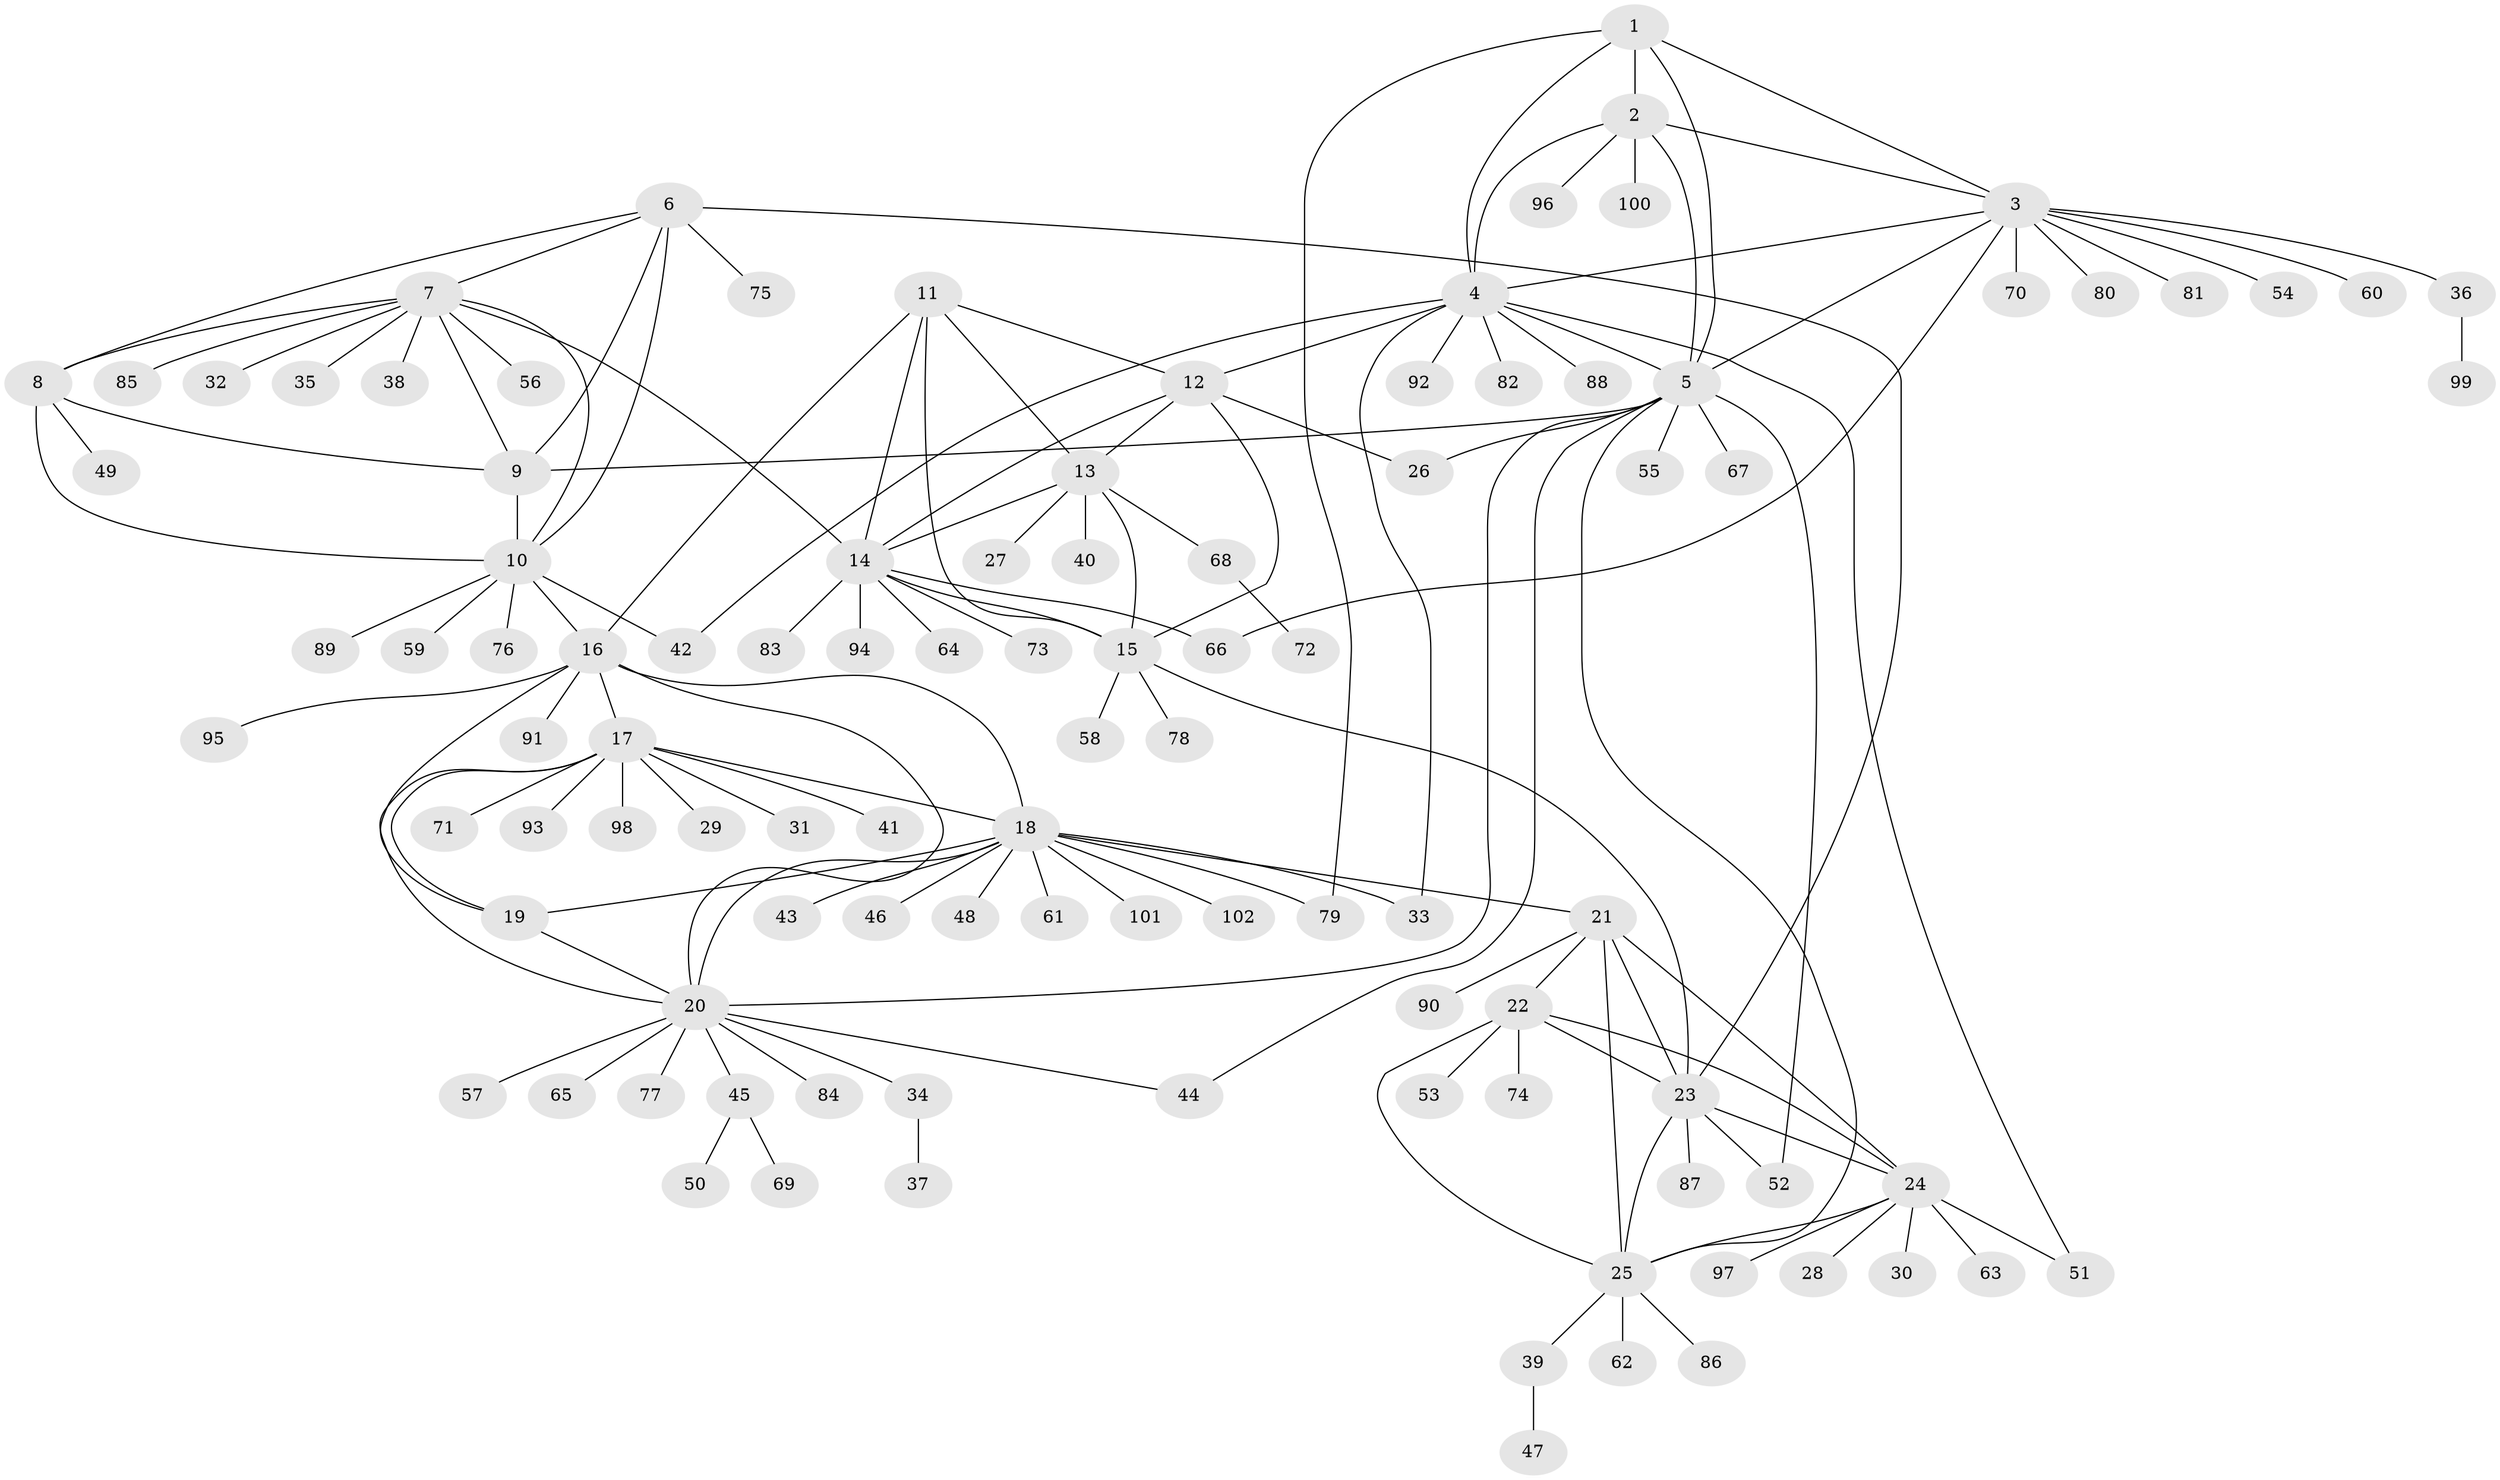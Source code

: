 // Generated by graph-tools (version 1.1) at 2025/16/03/09/25 04:16:08]
// undirected, 102 vertices, 145 edges
graph export_dot {
graph [start="1"]
  node [color=gray90,style=filled];
  1;
  2;
  3;
  4;
  5;
  6;
  7;
  8;
  9;
  10;
  11;
  12;
  13;
  14;
  15;
  16;
  17;
  18;
  19;
  20;
  21;
  22;
  23;
  24;
  25;
  26;
  27;
  28;
  29;
  30;
  31;
  32;
  33;
  34;
  35;
  36;
  37;
  38;
  39;
  40;
  41;
  42;
  43;
  44;
  45;
  46;
  47;
  48;
  49;
  50;
  51;
  52;
  53;
  54;
  55;
  56;
  57;
  58;
  59;
  60;
  61;
  62;
  63;
  64;
  65;
  66;
  67;
  68;
  69;
  70;
  71;
  72;
  73;
  74;
  75;
  76;
  77;
  78;
  79;
  80;
  81;
  82;
  83;
  84;
  85;
  86;
  87;
  88;
  89;
  90;
  91;
  92;
  93;
  94;
  95;
  96;
  97;
  98;
  99;
  100;
  101;
  102;
  1 -- 2;
  1 -- 3;
  1 -- 4;
  1 -- 5;
  1 -- 79;
  2 -- 3;
  2 -- 4;
  2 -- 5;
  2 -- 96;
  2 -- 100;
  3 -- 4;
  3 -- 5;
  3 -- 36;
  3 -- 54;
  3 -- 60;
  3 -- 66;
  3 -- 70;
  3 -- 80;
  3 -- 81;
  4 -- 5;
  4 -- 12;
  4 -- 33;
  4 -- 42;
  4 -- 51;
  4 -- 82;
  4 -- 88;
  4 -- 92;
  5 -- 9;
  5 -- 20;
  5 -- 25;
  5 -- 26;
  5 -- 44;
  5 -- 52;
  5 -- 55;
  5 -- 67;
  6 -- 7;
  6 -- 8;
  6 -- 9;
  6 -- 10;
  6 -- 23;
  6 -- 75;
  7 -- 8;
  7 -- 9;
  7 -- 10;
  7 -- 14;
  7 -- 32;
  7 -- 35;
  7 -- 38;
  7 -- 56;
  7 -- 85;
  8 -- 9;
  8 -- 10;
  8 -- 49;
  9 -- 10;
  10 -- 16;
  10 -- 42;
  10 -- 59;
  10 -- 76;
  10 -- 89;
  11 -- 12;
  11 -- 13;
  11 -- 14;
  11 -- 15;
  11 -- 16;
  12 -- 13;
  12 -- 14;
  12 -- 15;
  12 -- 26;
  13 -- 14;
  13 -- 15;
  13 -- 27;
  13 -- 40;
  13 -- 68;
  14 -- 15;
  14 -- 64;
  14 -- 66;
  14 -- 73;
  14 -- 83;
  14 -- 94;
  15 -- 23;
  15 -- 58;
  15 -- 78;
  16 -- 17;
  16 -- 18;
  16 -- 19;
  16 -- 20;
  16 -- 91;
  16 -- 95;
  17 -- 18;
  17 -- 19;
  17 -- 20;
  17 -- 29;
  17 -- 31;
  17 -- 41;
  17 -- 71;
  17 -- 93;
  17 -- 98;
  18 -- 19;
  18 -- 20;
  18 -- 21;
  18 -- 33;
  18 -- 43;
  18 -- 46;
  18 -- 48;
  18 -- 61;
  18 -- 79;
  18 -- 101;
  18 -- 102;
  19 -- 20;
  20 -- 34;
  20 -- 44;
  20 -- 45;
  20 -- 57;
  20 -- 65;
  20 -- 77;
  20 -- 84;
  21 -- 22;
  21 -- 23;
  21 -- 24;
  21 -- 25;
  21 -- 90;
  22 -- 23;
  22 -- 24;
  22 -- 25;
  22 -- 53;
  22 -- 74;
  23 -- 24;
  23 -- 25;
  23 -- 52;
  23 -- 87;
  24 -- 25;
  24 -- 28;
  24 -- 30;
  24 -- 51;
  24 -- 63;
  24 -- 97;
  25 -- 39;
  25 -- 62;
  25 -- 86;
  34 -- 37;
  36 -- 99;
  39 -- 47;
  45 -- 50;
  45 -- 69;
  68 -- 72;
}
